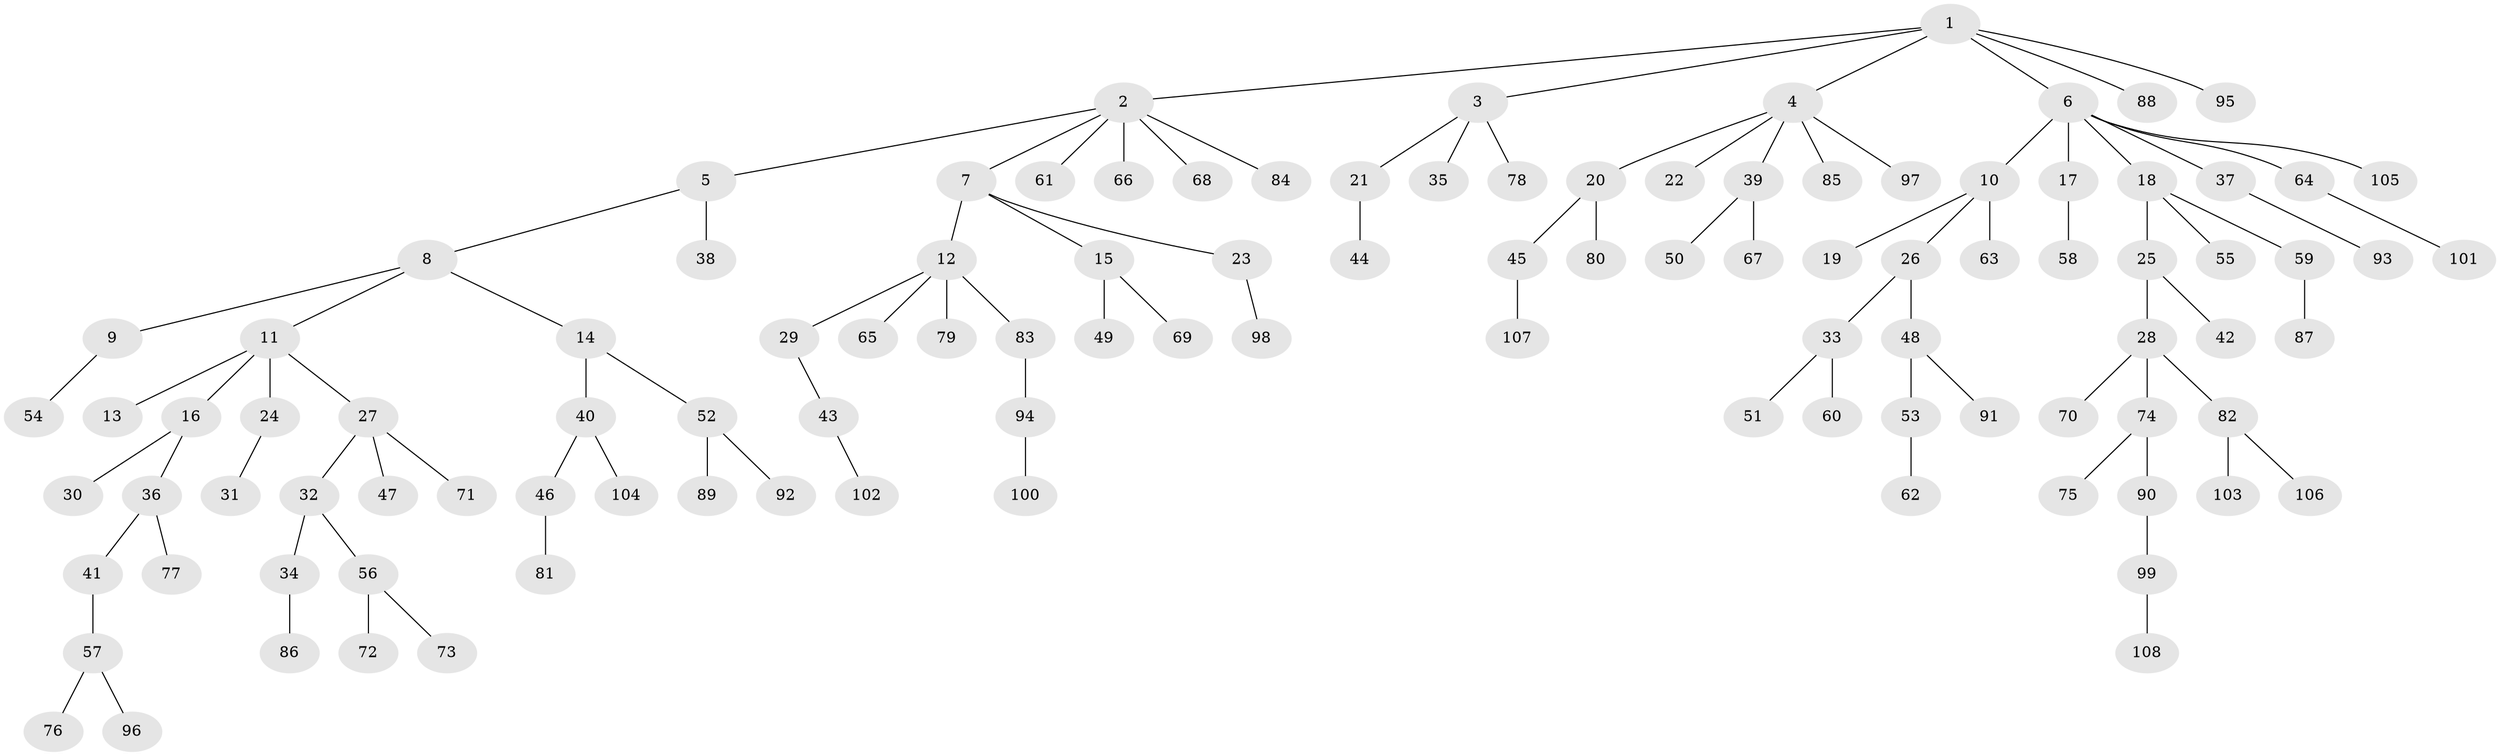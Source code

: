 // coarse degree distribution, {4: 0.030303030303030304, 3: 0.15151515151515152, 2: 0.42424242424242425, 5: 0.030303030303030304, 1: 0.36363636363636365}
// Generated by graph-tools (version 1.1) at 2025/51/03/04/25 22:51:53]
// undirected, 108 vertices, 107 edges
graph export_dot {
  node [color=gray90,style=filled];
  1;
  2;
  3;
  4;
  5;
  6;
  7;
  8;
  9;
  10;
  11;
  12;
  13;
  14;
  15;
  16;
  17;
  18;
  19;
  20;
  21;
  22;
  23;
  24;
  25;
  26;
  27;
  28;
  29;
  30;
  31;
  32;
  33;
  34;
  35;
  36;
  37;
  38;
  39;
  40;
  41;
  42;
  43;
  44;
  45;
  46;
  47;
  48;
  49;
  50;
  51;
  52;
  53;
  54;
  55;
  56;
  57;
  58;
  59;
  60;
  61;
  62;
  63;
  64;
  65;
  66;
  67;
  68;
  69;
  70;
  71;
  72;
  73;
  74;
  75;
  76;
  77;
  78;
  79;
  80;
  81;
  82;
  83;
  84;
  85;
  86;
  87;
  88;
  89;
  90;
  91;
  92;
  93;
  94;
  95;
  96;
  97;
  98;
  99;
  100;
  101;
  102;
  103;
  104;
  105;
  106;
  107;
  108;
  1 -- 2;
  1 -- 3;
  1 -- 4;
  1 -- 6;
  1 -- 88;
  1 -- 95;
  2 -- 5;
  2 -- 7;
  2 -- 61;
  2 -- 66;
  2 -- 68;
  2 -- 84;
  3 -- 21;
  3 -- 35;
  3 -- 78;
  4 -- 20;
  4 -- 22;
  4 -- 39;
  4 -- 85;
  4 -- 97;
  5 -- 8;
  5 -- 38;
  6 -- 10;
  6 -- 17;
  6 -- 18;
  6 -- 37;
  6 -- 64;
  6 -- 105;
  7 -- 12;
  7 -- 15;
  7 -- 23;
  8 -- 9;
  8 -- 11;
  8 -- 14;
  9 -- 54;
  10 -- 19;
  10 -- 26;
  10 -- 63;
  11 -- 13;
  11 -- 16;
  11 -- 24;
  11 -- 27;
  12 -- 29;
  12 -- 65;
  12 -- 79;
  12 -- 83;
  14 -- 40;
  14 -- 52;
  15 -- 49;
  15 -- 69;
  16 -- 30;
  16 -- 36;
  17 -- 58;
  18 -- 25;
  18 -- 55;
  18 -- 59;
  20 -- 45;
  20 -- 80;
  21 -- 44;
  23 -- 98;
  24 -- 31;
  25 -- 28;
  25 -- 42;
  26 -- 33;
  26 -- 48;
  27 -- 32;
  27 -- 47;
  27 -- 71;
  28 -- 70;
  28 -- 74;
  28 -- 82;
  29 -- 43;
  32 -- 34;
  32 -- 56;
  33 -- 51;
  33 -- 60;
  34 -- 86;
  36 -- 41;
  36 -- 77;
  37 -- 93;
  39 -- 50;
  39 -- 67;
  40 -- 46;
  40 -- 104;
  41 -- 57;
  43 -- 102;
  45 -- 107;
  46 -- 81;
  48 -- 53;
  48 -- 91;
  52 -- 89;
  52 -- 92;
  53 -- 62;
  56 -- 72;
  56 -- 73;
  57 -- 76;
  57 -- 96;
  59 -- 87;
  64 -- 101;
  74 -- 75;
  74 -- 90;
  82 -- 103;
  82 -- 106;
  83 -- 94;
  90 -- 99;
  94 -- 100;
  99 -- 108;
}
